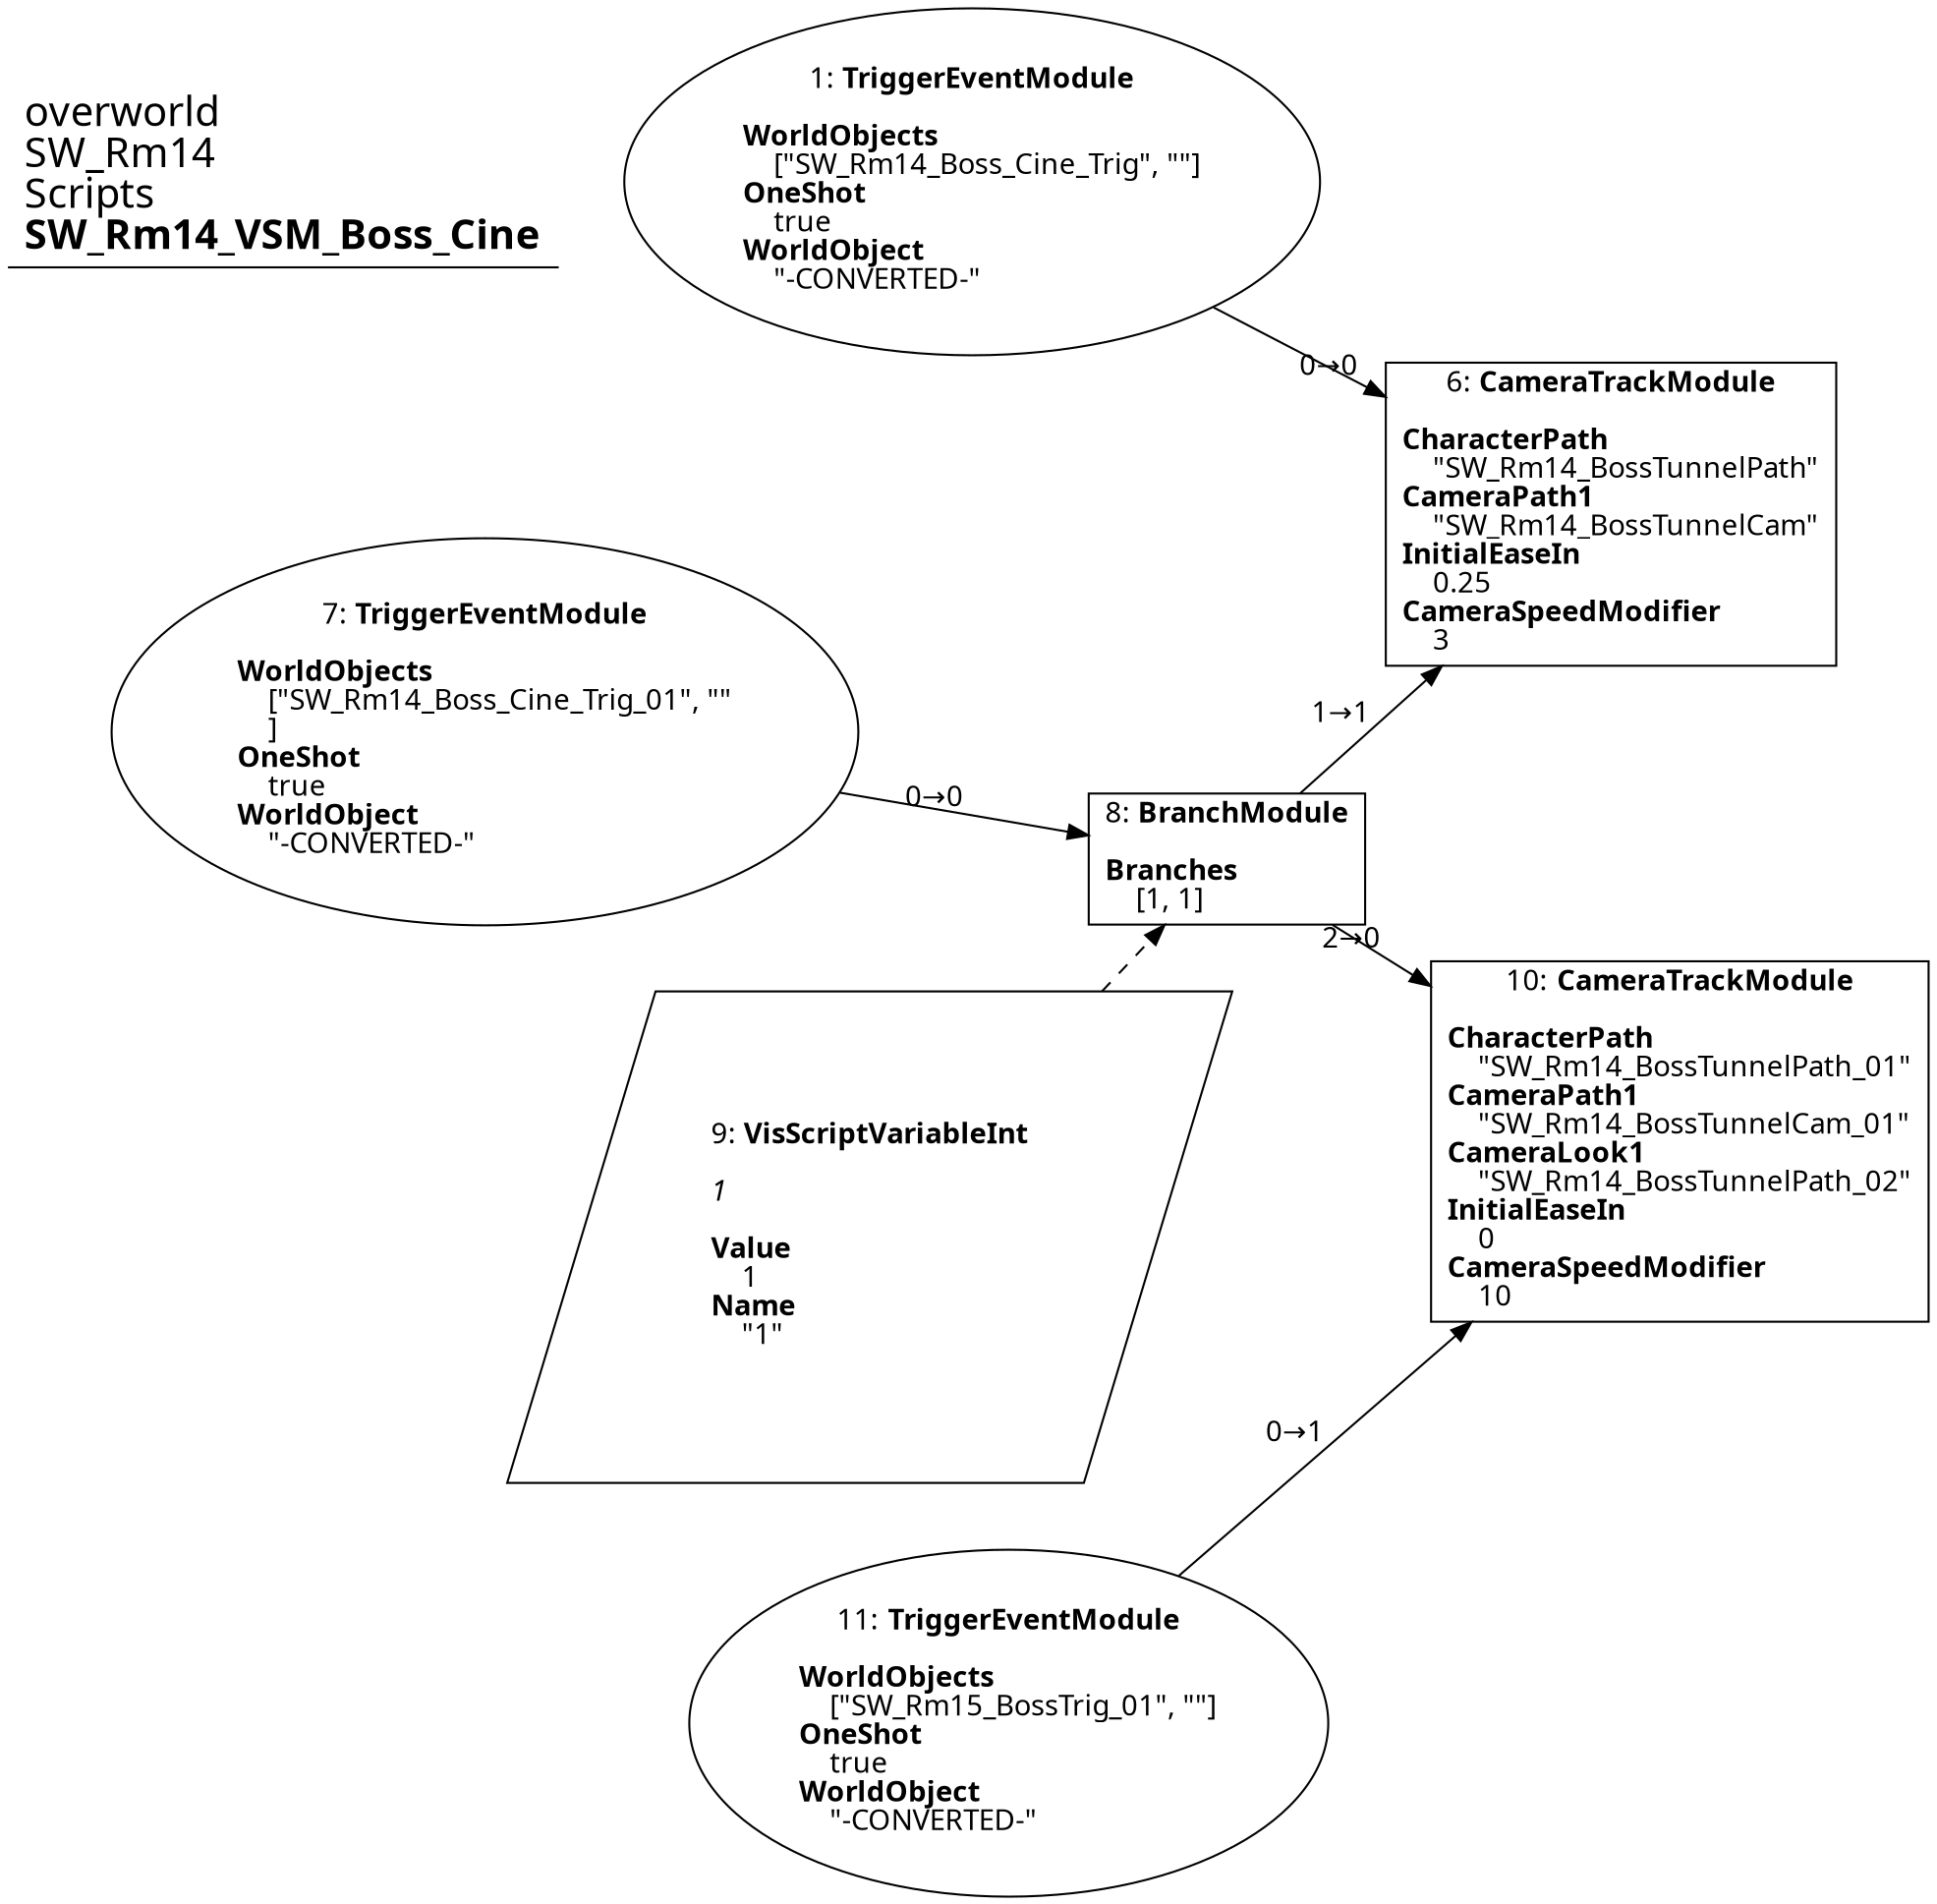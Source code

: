 digraph {
    layout = fdp;
    overlap = prism;
    sep = "+16";
    splines = spline;

    node [ shape = box ];

    graph [ fontname = "Segoe UI" ];
    node [ fontname = "Segoe UI" ];
    edge [ fontname = "Segoe UI" ];

    1 [ label = <1: <b>TriggerEventModule</b><br/><br/><b>WorldObjects</b><br align="left"/>    [&quot;SW_Rm14_Boss_Cine_Trig&quot;, &quot;&quot;]<br align="left"/><b>OneShot</b><br align="left"/>    true<br align="left"/><b>WorldObject</b><br align="left"/>    &quot;-CONVERTED-&quot;<br align="left"/>> ];
    1 [ shape = oval ]
    1 [ pos = "0.21100001,-0.223!" ];
    1 -> 6 [ label = "0→0" ];

    6 [ label = <6: <b>CameraTrackModule</b><br/><br/><b>CharacterPath</b><br align="left"/>    &quot;SW_Rm14_BossTunnelPath&quot;<br align="left"/><b>CameraPath1</b><br align="left"/>    &quot;SW_Rm14_BossTunnelCam&quot;<br align="left"/><b>InitialEaseIn</b><br align="left"/>    0.25<br align="left"/><b>CameraSpeedModifier</b><br align="left"/>    3<br align="left"/>> ];
    6 [ pos = "0.51900005,-0.36900002!" ];

    7 [ label = <7: <b>TriggerEventModule</b><br/><br/><b>WorldObjects</b><br align="left"/>    [&quot;SW_Rm14_Boss_Cine_Trig_01&quot;, &quot;&quot;<br align="left"/>    ]<br align="left"/><b>OneShot</b><br align="left"/>    true<br align="left"/><b>WorldObject</b><br align="left"/>    &quot;-CONVERTED-&quot;<br align="left"/>> ];
    7 [ shape = oval ]
    7 [ pos = "0.069000006,-0.545!" ];
    7 -> 8 [ label = "0→0" ];

    8 [ label = <8: <b>BranchModule</b><br/><br/><b>Branches</b><br align="left"/>    [1, 1]<br align="left"/>> ];
    8 [ pos = "0.388,-0.559!" ];
    8 -> 6 [ label = "1→1" ];
    8 -> 10 [ label = "2→0" ];
    9 -> 8 [ style = dashed ];

    9 [ label = <9: <b>VisScriptVariableInt</b><br/><br/><i>1<br align="left"/></i><br align="left"/><b>Value</b><br align="left"/>    1<br align="left"/><b>Name</b><br align="left"/>    &quot;1&quot;<br align="left"/>> ];
    9 [ shape = parallelogram ]
    9 [ pos = "0.23600002,-0.76500005!" ];

    10 [ label = <10: <b>CameraTrackModule</b><br/><br/><b>CharacterPath</b><br align="left"/>    &quot;SW_Rm14_BossTunnelPath_01&quot;<br align="left"/><b>CameraPath1</b><br align="left"/>    &quot;SW_Rm14_BossTunnelCam_01&quot;<br align="left"/><b>CameraLook1</b><br align="left"/>    &quot;SW_Rm14_BossTunnelPath_02&quot;<br align="left"/><b>InitialEaseIn</b><br align="left"/>    0<br align="left"/><b>CameraSpeedModifier</b><br align="left"/>    10<br align="left"/>> ];
    10 [ pos = "0.59900004,-0.67600006!" ];

    11 [ label = <11: <b>TriggerEventModule</b><br/><br/><b>WorldObjects</b><br align="left"/>    [&quot;SW_Rm15_BossTrig_01&quot;, &quot;&quot;]<br align="left"/><b>OneShot</b><br align="left"/>    true<br align="left"/><b>WorldObject</b><br align="left"/>    &quot;-CONVERTED-&quot;<br align="left"/>> ];
    11 [ shape = oval ]
    11 [ pos = "0.264,-0.864!" ];
    11 -> 10 [ label = "0→1" ];

    title [ pos = "0.068,-0.22200002!" ];
    title [ shape = underline ];
    title [ label = <<font point-size="20">overworld<br align="left"/>SW_Rm14<br align="left"/>Scripts<br align="left"/><b>SW_Rm14_VSM_Boss_Cine</b><br align="left"/></font>> ];
}
